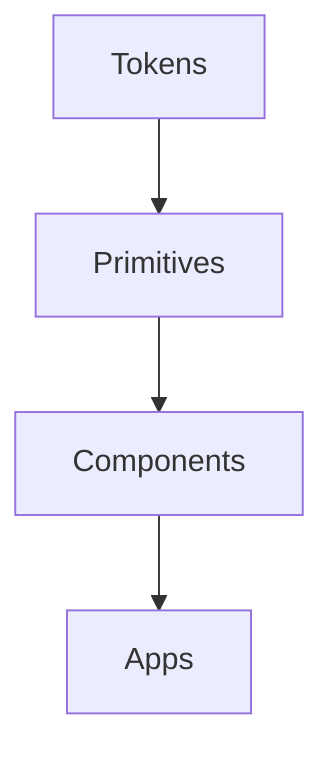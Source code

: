 flowchart TD
    tokens[Tokens] --> primitives[Primitives]
    primitives --> components[Components]
    components --> apps[Apps]